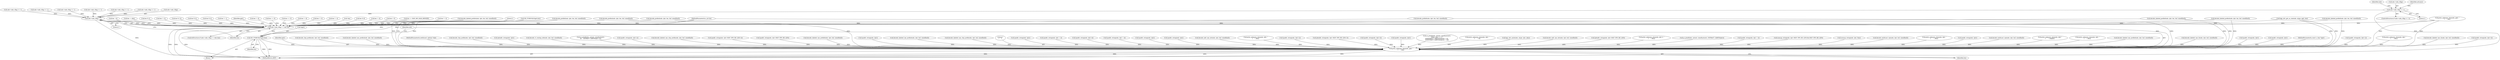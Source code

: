 digraph "0_tcpdump_d10a0f980fe8f9407ab1ffbd612641433ebe175e@pointer" {
"1002104" [label="(Call,ndo->ndo_vflag <= 1)"];
"1002898" [label="(Call,ndo->ndo_vflag > 1)"];
"1002897" [label="(Call,ndo->ndo_vflag > 1 && len)"];
"1002905" [label="(Call,ND_TCHECK2(*pptr,len))"];
"1002909" [label="(Call,print_unknown_data(ndo, pptr, \"\n\t    \", len))"];
"1000376" [label="(Call,len != 8)"];
"1000129" [label="(MethodParameterIn,u_int len)"];
"1000362" [label="(Call,len != 0)"];
"1000955" [label="(Call,ipaddr_string(ndo, tptr))"];
"1000598" [label="(Call,ipaddr_string(ndo, tptr))"];
"1000128" [label="(MethodParameterIn,const u_char *pptr)"];
"1000338" [label="(Call,len != 4)"];
"1000463" [label="(Call,ipaddr_string(ndo, tptr + 4))"];
"1000190" [label="(Call,!len)"];
"1002905" [label="(Call,ND_TCHECK2(*pptr,len))"];
"1002899" [label="(Call,ndo->ndo_vflag)"];
"1002110" [label="(Identifier,ndo)"];
"1002908" [label="(Identifier,len)"];
"1001018" [label="(Call,isonsap_string(ndo, tptr+BGP_VPN_RD_LEN,tlen-BGP_VPN_RD_LEN))"];
"1002516" [label="(Call,ipaddr_string(ndo, tptr))"];
"1001930" [label="(Call,decode_labeled_vpn_l2(ndo, tptr, buf, sizeof(buf)))"];
"1002890" [label="(Call,print_unknown_data(ndo, pptr, \"\n\t    \", len))"];
"1002885" [label="(Call,ndo->ndo_vflag <= 1)"];
"1002219" [label="(Call,ipaddr_string(ndo, tptr+2))"];
"1002136" [label="(Call,len % 8)"];
"1002898" [label="(Call,ndo->ndo_vflag > 1)"];
"1002910" [label="(Identifier,ndo)"];
"1002904" [label="(Block,)"];
"1001615" [label="(Call,print_unknown_data(ndo, tptr, \"\n\t    \", tlen))"];
"1001430" [label="(Call,decode_labeled_prefix6(ndo, tptr, len, buf, sizeof(buf)))"];
"1002104" [label="(Call,ndo->ndo_vflag <= 1)"];
"1002897" [label="(Call,ndo->ndo_vflag > 1 && len)"];
"1001610" [label="(Call,ndo->ndo_vflag <= 1)"];
"1001502" [label="(Call,decode_labeled_vpn_l2(ndo, tptr, buf, sizeof(buf)))"];
"1002203" [label="(Call,ipaddr_string(ndo, tptr+4))"];
"1002911" [label="(Identifier,pptr)"];
"1001534" [label="(Call,decode_clnp_prefix(ndo, tptr, buf, sizeof(buf)))"];
"1002546" [label="(Call,ndo->ndo_vflag <= 1)"];
"1001786" [label="(Call,decode_labeled_vpn_prefix4(ndo, tptr, buf, sizeof(buf)))"];
"1001746" [label="(Call,decode_labeled_prefix4(ndo, tptr, len, buf, sizeof(buf)))"];
"1000373" [label="(Call,len != 6)"];
"1002913" [label="(Identifier,len)"];
"1000200" [label="(Call,bgp_attr_get_as_size(ndo, atype, pptr, len))"];
"1002902" [label="(Literal,1)"];
"1000126" [label="(MethodParameterIn,netdissect_options *ndo)"];
"1002896" [label="(ControlStructure,if (ndo->ndo_vflag > 1 && len))"];
"1001962" [label="(Call,decode_clnp_prefix(ndo, tptr, buf, sizeof(buf)))"];
"1000861" [label="(Call,ip6addr_string(ndo, tptr))"];
"1001294" [label="(Call,decode_rt_routing_info(ndo, tptr, buf, sizeof(buf)))"];
"1002629" [label="(Call,ndo->ndo_vflag <= 1)"];
"1002834" [label="(Call,len > 0)"];
"1002237" [label="(Call,as_printf(ndo, astostr, sizeof(astostr),\n\t\t\t    EXTRACT_32BITS(tptr+2)))"];
"1001680" [label="(Call,len == BGP_MP_NLRI_MINSIZE)"];
"1002298" [label="(Call,ipaddr_string(ndo, tptr+2))"];
"1001994" [label="(Call,decode_labeled_vpn_clnp_prefix(ndo, tptr, buf, sizeof(buf)))"];
"1001087" [label="(Call,ndo->ndo_vflag <= 1)"];
"1000312" [label="(Call,len != 4)"];
"1002919" [label="(MethodReturn,RET)"];
"1002903" [label="(Identifier,len)"];
"1001390" [label="(Call,decode_prefix6(ndo, tptr, len, buf, sizeof(buf)))"];
"1002105" [label="(Call,ndo->ndo_vflag)"];
"1001038" [label="(Call,ipaddr_string(ndo, tptr+BGP_VPN_RD_LEN+4))"];
"1000815" [label="(Call,ipaddr_string(ndo, tptr+BGP_VPN_RD_LEN))"];
"1001898" [label="(Call,decode_labeled_vpn_prefix6(ndo, tptr, buf, sizeof(buf)))"];
"1000677" [label="(Call,ndo->ndo_vflag <= 1)"];
"1002673" [label="(Call,len -=4)"];
"1002915" [label="(Literal,1)"];
"1000767" [label="(Call,ipaddr_string(ndo, tptr))"];
"1001262" [label="(Call,decode_labeled_vpn_prefix4(ndo, tptr, buf, sizeof(buf)))"];
"1002108" [label="(Literal,1)"];
"1001566" [label="(Call,decode_labeled_vpn_clnp_prefix(ndo, tptr, buf, sizeof(buf)))"];
"1002810" [label="(Call,len -= alen)"];
"1002912" [label="(Literal,\"\n\t    \")"];
"1002499" [label="(Call,ipaddr_string(ndo, tptr))"];
"1000408" [label="(Call,ipaddr_string(ndo, tptr + 2))"];
"1002482" [label="(Call,ipaddr_string(ndo, tptr+4))"];
"1000428" [label="(Call,ipaddr_string(ndo, tptr + 4))"];
"1002103" [label="(ControlStructure,if (ndo->ndo_vflag <= 1))"];
"1000180" [label="(Call,len % 2)"];
"1002874" [label="(Call,ND_TCHECK2(*pptr,len))"];
"1000331" [label="(Call,ipaddr_string(ndo, tptr))"];
"1000548" [label="(Call,len != 4)"];
"1002536" [label="(Call,ipaddr_string(ndo, tptr))"];
"1002820" [label="(Call,len % 12)"];
"1001358" [label="(Call,decode_mdt_vpn_nlri(ndo, tptr, buf, sizeof(buf)))"];
"1000682" [label="(Call,print_unknown_data(ndo, tptr, \"\n\t    \", tlen))"];
"1002906" [label="(Call,*pptr)"];
"1002284" [label="(Call,ipaddr_string(ndo, tptr+2))"];
"1000471" [label="(Call,len % 4)"];
"1001058" [label="(Call,ip6addr_string(ndo, tptr+BGP_VPN_RD_LEN+3))"];
"1002461" [label="(Call,ipaddr_string(ndo, tptr+4))"];
"1000573" [label="(Call,len % 4)"];
"1000567" [label="(Call,ipaddr_string(ndo, tptr))"];
"1000258" [label="(Call,as_printf(ndo, astostr, sizeof(astostr),\n\t\t\t\tas_size == 2 ?\n\t\t\t\tEXTRACT_16BITS(&tptr[2 + i]) :\n\t\t\t\tEXTRACT_32BITS(&tptr[2 + i])))"];
"1002378" [label="(Call,print_unknown_data(ndo, tptr, \"\n\t      \", 8))"];
"1002117" [label="(Identifier,advance)"];
"1002800" [label="(Call,bgp_attr_print(ndo, atype, tptr, alen))"];
"1000153" [label="(Call,len != 1)"];
"1002026" [label="(Call,decode_mdt_vpn_nlri(ndo, tptr, buf, sizeof(buf)))"];
"1002907" [label="(Identifier,pptr)"];
"1000909" [label="(Call,ip6addr_string(ndo, tptr+BGP_VPN_RD_LEN))"];
"1002109" [label="(Call,print_unknown_data(ndo, tptr-3, \"\n\t    \", tlen))"];
"1002663" [label="(Call,as_printf(ndo, astostr, sizeof(astostr), EXTRACT_32BITS(tptr)))"];
"1001706" [label="(Call,decode_prefix4(ndo, tptr, len, buf, sizeof(buf)))"];
"1001222" [label="(Call,decode_labeled_prefix4(ndo, tptr, len, buf, sizeof(buf)))"];
"1000977" [label="(Call,isonsap_string(ndo, tptr, tlen))"];
"1000436" [label="(Call,len != 8)"];
"1000391" [label="(Call,len == 6)"];
"1001326" [label="(Call,decode_multicast_vpn(ndo, tptr, buf, sizeof(buf)))"];
"1002817" [label="(Call,len == 0)"];
"1002552" [label="(Call,print_unknown_data(ndo, tptr, \"\n\t      \", tlen))"];
"1001818" [label="(Call,decode_prefix6(ndo, tptr, len, buf, sizeof(buf)))"];
"1002058" [label="(Call,decode_multicast_vpn(ndo, tptr, buf, sizeof(buf)))"];
"1001182" [label="(Call,decode_prefix4(ndo, tptr, len, buf, sizeof(buf)))"];
"1002635" [label="(Call,print_unknown_data(ndo, tptr,\"\n\t      \", length))"];
"1001092" [label="(Call,print_unknown_data(ndo, tptr, \"\n\t    \", tlen))"];
"1001858" [label="(Call,decode_labeled_prefix6(ndo, tptr, len, buf, sizeof(buf)))"];
"1002909" [label="(Call,print_unknown_data(ndo, pptr, \"\n\t    \", len))"];
"1001470" [label="(Call,decode_labeled_vpn_prefix6(ndo, tptr, buf, sizeof(buf)))"];
"1002104" -> "1002103"  [label="AST: "];
"1002104" -> "1002108"  [label="CFG: "];
"1002105" -> "1002104"  [label="AST: "];
"1002108" -> "1002104"  [label="AST: "];
"1002110" -> "1002104"  [label="CFG: "];
"1002117" -> "1002104"  [label="CFG: "];
"1002104" -> "1002919"  [label="DDG: "];
"1002104" -> "1002898"  [label="DDG: "];
"1002898" -> "1002897"  [label="AST: "];
"1002898" -> "1002902"  [label="CFG: "];
"1002899" -> "1002898"  [label="AST: "];
"1002902" -> "1002898"  [label="AST: "];
"1002903" -> "1002898"  [label="CFG: "];
"1002897" -> "1002898"  [label="CFG: "];
"1002898" -> "1002919"  [label="DDG: "];
"1002898" -> "1002897"  [label="DDG: "];
"1002898" -> "1002897"  [label="DDG: "];
"1002629" -> "1002898"  [label="DDG: "];
"1000677" -> "1002898"  [label="DDG: "];
"1001087" -> "1002898"  [label="DDG: "];
"1001610" -> "1002898"  [label="DDG: "];
"1002546" -> "1002898"  [label="DDG: "];
"1002885" -> "1002898"  [label="DDG: "];
"1002897" -> "1002896"  [label="AST: "];
"1002897" -> "1002903"  [label="CFG: "];
"1002903" -> "1002897"  [label="AST: "];
"1002907" -> "1002897"  [label="CFG: "];
"1002915" -> "1002897"  [label="CFG: "];
"1002897" -> "1002919"  [label="DDG: "];
"1002897" -> "1002919"  [label="DDG: "];
"1002897" -> "1002919"  [label="DDG: "];
"1002673" -> "1002897"  [label="DDG: "];
"1000338" -> "1002897"  [label="DDG: "];
"1000436" -> "1002897"  [label="DDG: "];
"1000471" -> "1002897"  [label="DDG: "];
"1002874" -> "1002897"  [label="DDG: "];
"1000391" -> "1002897"  [label="DDG: "];
"1000312" -> "1002897"  [label="DDG: "];
"1002890" -> "1002897"  [label="DDG: "];
"1000180" -> "1002897"  [label="DDG: "];
"1000190" -> "1002897"  [label="DDG: "];
"1000573" -> "1002897"  [label="DDG: "];
"1002136" -> "1002897"  [label="DDG: "];
"1001818" -> "1002897"  [label="DDG: "];
"1000362" -> "1002897"  [label="DDG: "];
"1001430" -> "1002897"  [label="DDG: "];
"1000376" -> "1002897"  [label="DDG: "];
"1001706" -> "1002897"  [label="DDG: "];
"1001390" -> "1002897"  [label="DDG: "];
"1001182" -> "1002897"  [label="DDG: "];
"1002817" -> "1002897"  [label="DDG: "];
"1001746" -> "1002897"  [label="DDG: "];
"1001222" -> "1002897"  [label="DDG: "];
"1001858" -> "1002897"  [label="DDG: "];
"1002810" -> "1002897"  [label="DDG: "];
"1000153" -> "1002897"  [label="DDG: "];
"1000373" -> "1002897"  [label="DDG: "];
"1000548" -> "1002897"  [label="DDG: "];
"1002834" -> "1002897"  [label="DDG: "];
"1002820" -> "1002897"  [label="DDG: "];
"1000129" -> "1002897"  [label="DDG: "];
"1001680" -> "1002897"  [label="DDG: "];
"1000200" -> "1002897"  [label="DDG: "];
"1002897" -> "1002905"  [label="DDG: "];
"1002905" -> "1002904"  [label="AST: "];
"1002905" -> "1002908"  [label="CFG: "];
"1002906" -> "1002905"  [label="AST: "];
"1002908" -> "1002905"  [label="AST: "];
"1002910" -> "1002905"  [label="CFG: "];
"1002905" -> "1002919"  [label="DDG: "];
"1002905" -> "1002919"  [label="DDG: "];
"1002874" -> "1002905"  [label="DDG: "];
"1000129" -> "1002905"  [label="DDG: "];
"1002905" -> "1002909"  [label="DDG: "];
"1002909" -> "1002904"  [label="AST: "];
"1002909" -> "1002913"  [label="CFG: "];
"1002910" -> "1002909"  [label="AST: "];
"1002911" -> "1002909"  [label="AST: "];
"1002912" -> "1002909"  [label="AST: "];
"1002913" -> "1002909"  [label="AST: "];
"1002915" -> "1002909"  [label="CFG: "];
"1002909" -> "1002919"  [label="DDG: "];
"1002909" -> "1002919"  [label="DDG: "];
"1002909" -> "1002919"  [label="DDG: "];
"1002909" -> "1002919"  [label="DDG: "];
"1000682" -> "1002909"  [label="DDG: "];
"1002058" -> "1002909"  [label="DDG: "];
"1001018" -> "1002909"  [label="DDG: "];
"1001706" -> "1002909"  [label="DDG: "];
"1002026" -> "1002909"  [label="DDG: "];
"1001470" -> "1002909"  [label="DDG: "];
"1002552" -> "1002909"  [label="DDG: "];
"1001390" -> "1002909"  [label="DDG: "];
"1000861" -> "1002909"  [label="DDG: "];
"1002890" -> "1002909"  [label="DDG: "];
"1002890" -> "1002909"  [label="DDG: "];
"1000258" -> "1002909"  [label="DDG: "];
"1001294" -> "1002909"  [label="DDG: "];
"1002461" -> "1002909"  [label="DDG: "];
"1001566" -> "1002909"  [label="DDG: "];
"1001222" -> "1002909"  [label="DDG: "];
"1000815" -> "1002909"  [label="DDG: "];
"1001858" -> "1002909"  [label="DDG: "];
"1001818" -> "1002909"  [label="DDG: "];
"1000200" -> "1002909"  [label="DDG: "];
"1000200" -> "1002909"  [label="DDG: "];
"1000598" -> "1002909"  [label="DDG: "];
"1001746" -> "1002909"  [label="DDG: "];
"1002284" -> "1002909"  [label="DDG: "];
"1001534" -> "1002909"  [label="DDG: "];
"1002482" -> "1002909"  [label="DDG: "];
"1000567" -> "1002909"  [label="DDG: "];
"1001962" -> "1002909"  [label="DDG: "];
"1002219" -> "1002909"  [label="DDG: "];
"1000408" -> "1002909"  [label="DDG: "];
"1002663" -> "1002909"  [label="DDG: "];
"1002635" -> "1002909"  [label="DDG: "];
"1001358" -> "1002909"  [label="DDG: "];
"1001786" -> "1002909"  [label="DDG: "];
"1002203" -> "1002909"  [label="DDG: "];
"1001262" -> "1002909"  [label="DDG: "];
"1000331" -> "1002909"  [label="DDG: "];
"1002536" -> "1002909"  [label="DDG: "];
"1001898" -> "1002909"  [label="DDG: "];
"1002499" -> "1002909"  [label="DDG: "];
"1002298" -> "1002909"  [label="DDG: "];
"1001615" -> "1002909"  [label="DDG: "];
"1001182" -> "1002909"  [label="DDG: "];
"1002378" -> "1002909"  [label="DDG: "];
"1000909" -> "1002909"  [label="DDG: "];
"1000463" -> "1002909"  [label="DDG: "];
"1002109" -> "1002909"  [label="DDG: "];
"1002516" -> "1002909"  [label="DDG: "];
"1002237" -> "1002909"  [label="DDG: "];
"1001092" -> "1002909"  [label="DDG: "];
"1002800" -> "1002909"  [label="DDG: "];
"1001930" -> "1002909"  [label="DDG: "];
"1001058" -> "1002909"  [label="DDG: "];
"1001326" -> "1002909"  [label="DDG: "];
"1000977" -> "1002909"  [label="DDG: "];
"1000955" -> "1002909"  [label="DDG: "];
"1000428" -> "1002909"  [label="DDG: "];
"1001994" -> "1002909"  [label="DDG: "];
"1000767" -> "1002909"  [label="DDG: "];
"1001038" -> "1002909"  [label="DDG: "];
"1001430" -> "1002909"  [label="DDG: "];
"1001502" -> "1002909"  [label="DDG: "];
"1000126" -> "1002909"  [label="DDG: "];
"1000128" -> "1002909"  [label="DDG: "];
"1000129" -> "1002909"  [label="DDG: "];
}
